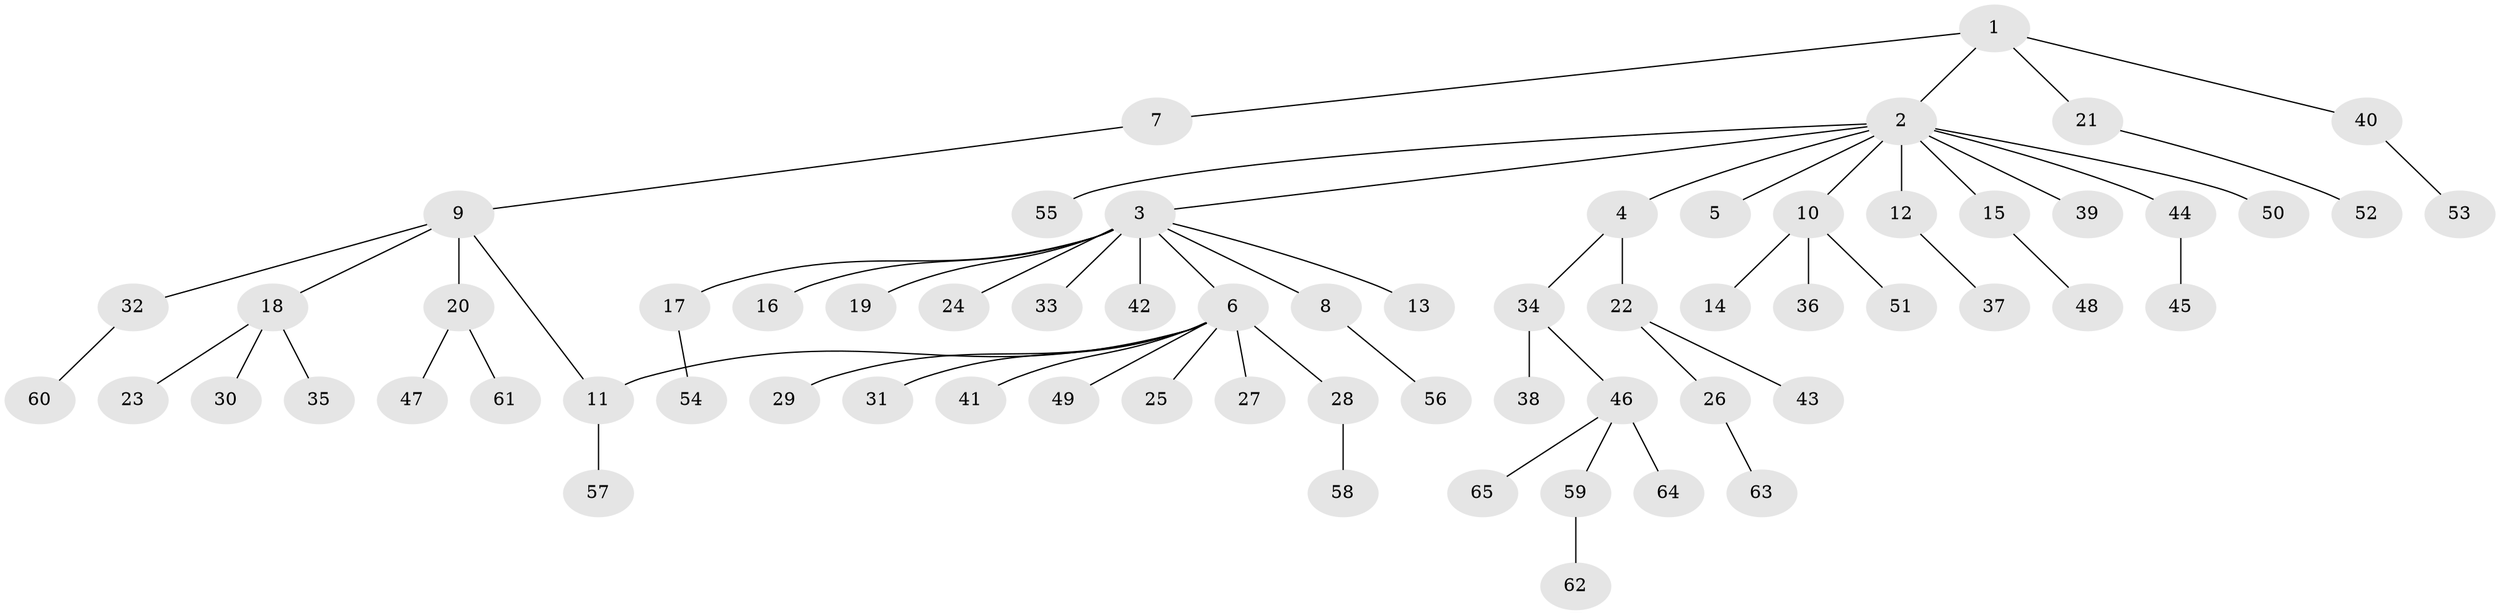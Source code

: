 // Generated by graph-tools (version 1.1) at 2025/35/03/09/25 02:35:38]
// undirected, 65 vertices, 65 edges
graph export_dot {
graph [start="1"]
  node [color=gray90,style=filled];
  1;
  2;
  3;
  4;
  5;
  6;
  7;
  8;
  9;
  10;
  11;
  12;
  13;
  14;
  15;
  16;
  17;
  18;
  19;
  20;
  21;
  22;
  23;
  24;
  25;
  26;
  27;
  28;
  29;
  30;
  31;
  32;
  33;
  34;
  35;
  36;
  37;
  38;
  39;
  40;
  41;
  42;
  43;
  44;
  45;
  46;
  47;
  48;
  49;
  50;
  51;
  52;
  53;
  54;
  55;
  56;
  57;
  58;
  59;
  60;
  61;
  62;
  63;
  64;
  65;
  1 -- 2;
  1 -- 7;
  1 -- 21;
  1 -- 40;
  2 -- 3;
  2 -- 4;
  2 -- 5;
  2 -- 10;
  2 -- 12;
  2 -- 15;
  2 -- 39;
  2 -- 44;
  2 -- 50;
  2 -- 55;
  3 -- 6;
  3 -- 8;
  3 -- 13;
  3 -- 16;
  3 -- 17;
  3 -- 19;
  3 -- 24;
  3 -- 33;
  3 -- 42;
  4 -- 22;
  4 -- 34;
  6 -- 11;
  6 -- 25;
  6 -- 27;
  6 -- 28;
  6 -- 29;
  6 -- 31;
  6 -- 41;
  6 -- 49;
  7 -- 9;
  8 -- 56;
  9 -- 11;
  9 -- 18;
  9 -- 20;
  9 -- 32;
  10 -- 14;
  10 -- 36;
  10 -- 51;
  11 -- 57;
  12 -- 37;
  15 -- 48;
  17 -- 54;
  18 -- 23;
  18 -- 30;
  18 -- 35;
  20 -- 47;
  20 -- 61;
  21 -- 52;
  22 -- 26;
  22 -- 43;
  26 -- 63;
  28 -- 58;
  32 -- 60;
  34 -- 38;
  34 -- 46;
  40 -- 53;
  44 -- 45;
  46 -- 59;
  46 -- 64;
  46 -- 65;
  59 -- 62;
}
